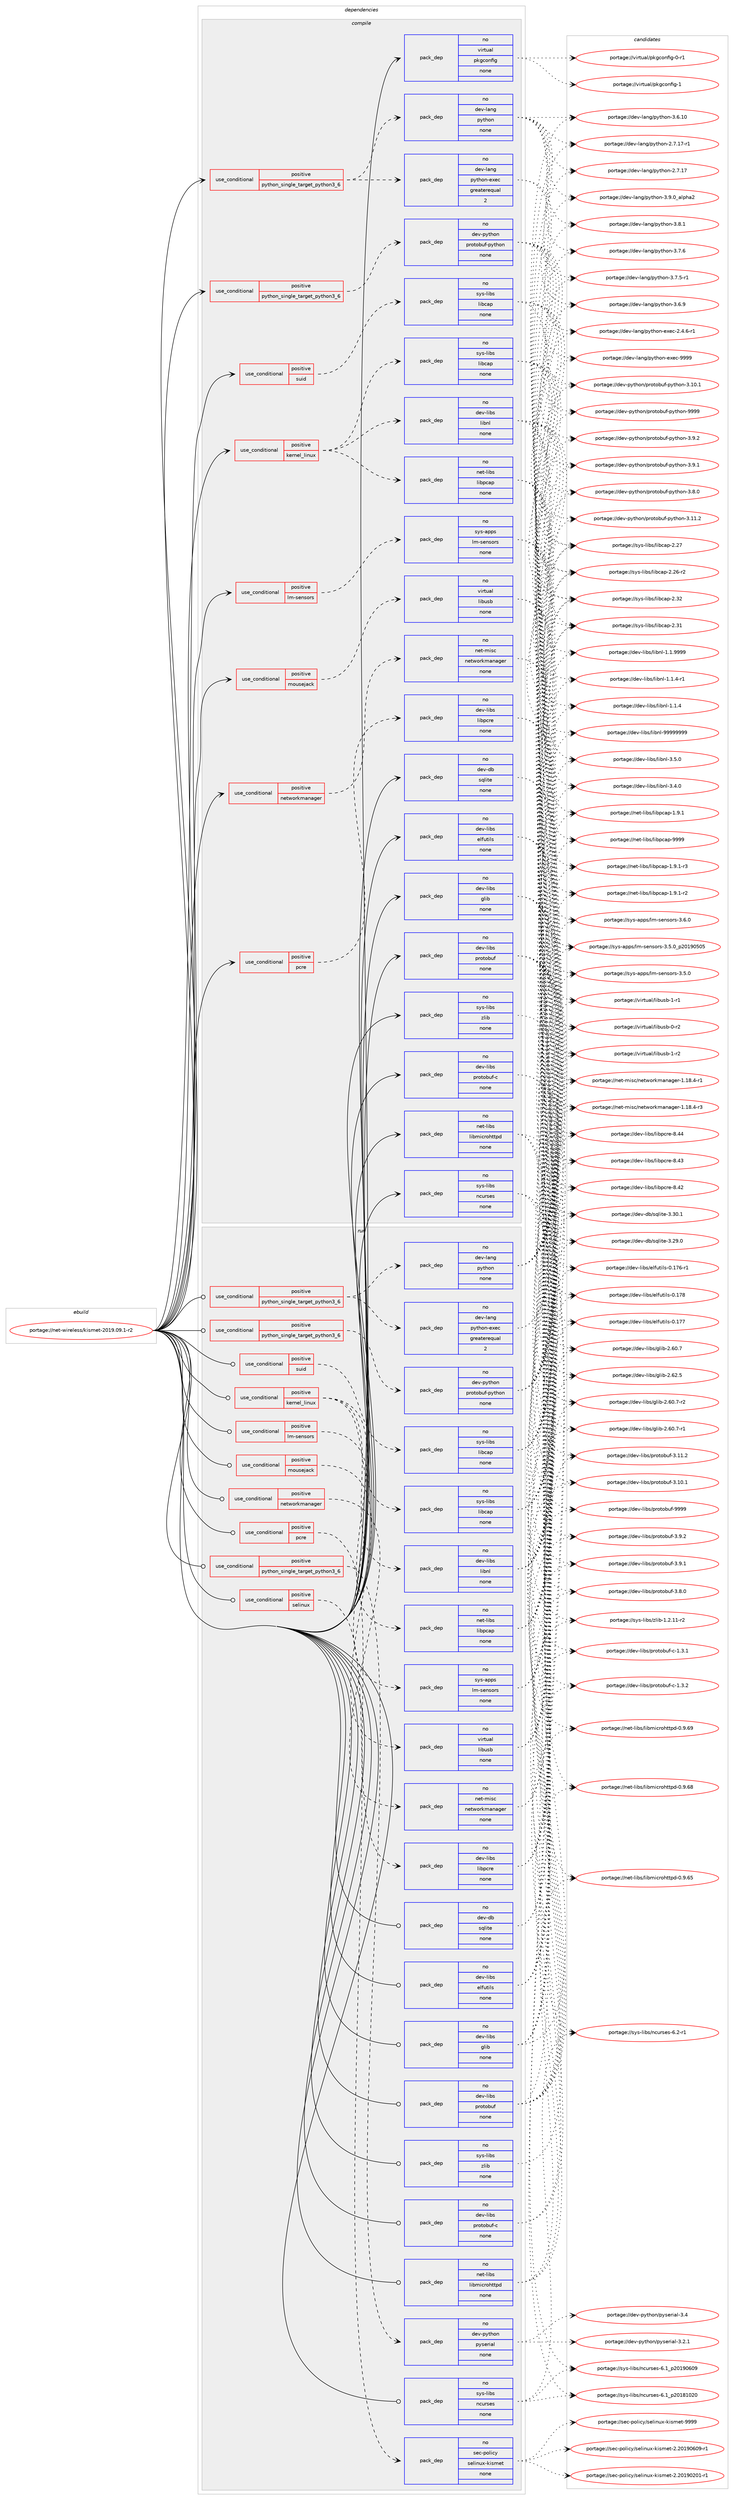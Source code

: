 digraph prolog {

# *************
# Graph options
# *************

newrank=true;
concentrate=true;
compound=true;
graph [rankdir=LR,fontname=Helvetica,fontsize=10,ranksep=1.5];#, ranksep=2.5, nodesep=0.2];
edge  [arrowhead=vee];
node  [fontname=Helvetica,fontsize=10];

# **********
# The ebuild
# **********

subgraph cluster_leftcol {
color=gray;
rank=same;
label=<<i>ebuild</i>>;
id [label="portage://net-wireless/kismet-2019.09.1-r2", color=red, width=4, href="../net-wireless/kismet-2019.09.1-r2.svg"];
}

# ****************
# The dependencies
# ****************

subgraph cluster_midcol {
color=gray;
label=<<i>dependencies</i>>;
subgraph cluster_compile {
fillcolor="#eeeeee";
style=filled;
label=<<i>compile</i>>;
subgraph cond13472 {
dependency68836 [label=<<TABLE BORDER="0" CELLBORDER="1" CELLSPACING="0" CELLPADDING="4"><TR><TD ROWSPAN="3" CELLPADDING="10">use_conditional</TD></TR><TR><TD>positive</TD></TR><TR><TD>kernel_linux</TD></TR></TABLE>>, shape=none, color=red];
subgraph pack54009 {
dependency68837 [label=<<TABLE BORDER="0" CELLBORDER="1" CELLSPACING="0" CELLPADDING="4" WIDTH="220"><TR><TD ROWSPAN="6" CELLPADDING="30">pack_dep</TD></TR><TR><TD WIDTH="110">no</TD></TR><TR><TD>sys-libs</TD></TR><TR><TD>libcap</TD></TR><TR><TD>none</TD></TR><TR><TD></TD></TR></TABLE>>, shape=none, color=blue];
}
dependency68836:e -> dependency68837:w [weight=20,style="dashed",arrowhead="vee"];
subgraph pack54010 {
dependency68838 [label=<<TABLE BORDER="0" CELLBORDER="1" CELLSPACING="0" CELLPADDING="4" WIDTH="220"><TR><TD ROWSPAN="6" CELLPADDING="30">pack_dep</TD></TR><TR><TD WIDTH="110">no</TD></TR><TR><TD>dev-libs</TD></TR><TR><TD>libnl</TD></TR><TR><TD>none</TD></TR><TR><TD></TD></TR></TABLE>>, shape=none, color=blue];
}
dependency68836:e -> dependency68838:w [weight=20,style="dashed",arrowhead="vee"];
subgraph pack54011 {
dependency68839 [label=<<TABLE BORDER="0" CELLBORDER="1" CELLSPACING="0" CELLPADDING="4" WIDTH="220"><TR><TD ROWSPAN="6" CELLPADDING="30">pack_dep</TD></TR><TR><TD WIDTH="110">no</TD></TR><TR><TD>net-libs</TD></TR><TR><TD>libpcap</TD></TR><TR><TD>none</TD></TR><TR><TD></TD></TR></TABLE>>, shape=none, color=blue];
}
dependency68836:e -> dependency68839:w [weight=20,style="dashed",arrowhead="vee"];
}
id:e -> dependency68836:w [weight=20,style="solid",arrowhead="vee"];
subgraph cond13473 {
dependency68840 [label=<<TABLE BORDER="0" CELLBORDER="1" CELLSPACING="0" CELLPADDING="4"><TR><TD ROWSPAN="3" CELLPADDING="10">use_conditional</TD></TR><TR><TD>positive</TD></TR><TR><TD>lm-sensors</TD></TR></TABLE>>, shape=none, color=red];
subgraph pack54012 {
dependency68841 [label=<<TABLE BORDER="0" CELLBORDER="1" CELLSPACING="0" CELLPADDING="4" WIDTH="220"><TR><TD ROWSPAN="6" CELLPADDING="30">pack_dep</TD></TR><TR><TD WIDTH="110">no</TD></TR><TR><TD>sys-apps</TD></TR><TR><TD>lm-sensors</TD></TR><TR><TD>none</TD></TR><TR><TD></TD></TR></TABLE>>, shape=none, color=blue];
}
dependency68840:e -> dependency68841:w [weight=20,style="dashed",arrowhead="vee"];
}
id:e -> dependency68840:w [weight=20,style="solid",arrowhead="vee"];
subgraph cond13474 {
dependency68842 [label=<<TABLE BORDER="0" CELLBORDER="1" CELLSPACING="0" CELLPADDING="4"><TR><TD ROWSPAN="3" CELLPADDING="10">use_conditional</TD></TR><TR><TD>positive</TD></TR><TR><TD>mousejack</TD></TR></TABLE>>, shape=none, color=red];
subgraph pack54013 {
dependency68843 [label=<<TABLE BORDER="0" CELLBORDER="1" CELLSPACING="0" CELLPADDING="4" WIDTH="220"><TR><TD ROWSPAN="6" CELLPADDING="30">pack_dep</TD></TR><TR><TD WIDTH="110">no</TD></TR><TR><TD>virtual</TD></TR><TR><TD>libusb</TD></TR><TR><TD>none</TD></TR><TR><TD></TD></TR></TABLE>>, shape=none, color=blue];
}
dependency68842:e -> dependency68843:w [weight=20,style="dashed",arrowhead="vee"];
}
id:e -> dependency68842:w [weight=20,style="solid",arrowhead="vee"];
subgraph cond13475 {
dependency68844 [label=<<TABLE BORDER="0" CELLBORDER="1" CELLSPACING="0" CELLPADDING="4"><TR><TD ROWSPAN="3" CELLPADDING="10">use_conditional</TD></TR><TR><TD>positive</TD></TR><TR><TD>networkmanager</TD></TR></TABLE>>, shape=none, color=red];
subgraph pack54014 {
dependency68845 [label=<<TABLE BORDER="0" CELLBORDER="1" CELLSPACING="0" CELLPADDING="4" WIDTH="220"><TR><TD ROWSPAN="6" CELLPADDING="30">pack_dep</TD></TR><TR><TD WIDTH="110">no</TD></TR><TR><TD>net-misc</TD></TR><TR><TD>networkmanager</TD></TR><TR><TD>none</TD></TR><TR><TD></TD></TR></TABLE>>, shape=none, color=blue];
}
dependency68844:e -> dependency68845:w [weight=20,style="dashed",arrowhead="vee"];
}
id:e -> dependency68844:w [weight=20,style="solid",arrowhead="vee"];
subgraph cond13476 {
dependency68846 [label=<<TABLE BORDER="0" CELLBORDER="1" CELLSPACING="0" CELLPADDING="4"><TR><TD ROWSPAN="3" CELLPADDING="10">use_conditional</TD></TR><TR><TD>positive</TD></TR><TR><TD>pcre</TD></TR></TABLE>>, shape=none, color=red];
subgraph pack54015 {
dependency68847 [label=<<TABLE BORDER="0" CELLBORDER="1" CELLSPACING="0" CELLPADDING="4" WIDTH="220"><TR><TD ROWSPAN="6" CELLPADDING="30">pack_dep</TD></TR><TR><TD WIDTH="110">no</TD></TR><TR><TD>dev-libs</TD></TR><TR><TD>libpcre</TD></TR><TR><TD>none</TD></TR><TR><TD></TD></TR></TABLE>>, shape=none, color=blue];
}
dependency68846:e -> dependency68847:w [weight=20,style="dashed",arrowhead="vee"];
}
id:e -> dependency68846:w [weight=20,style="solid",arrowhead="vee"];
subgraph cond13477 {
dependency68848 [label=<<TABLE BORDER="0" CELLBORDER="1" CELLSPACING="0" CELLPADDING="4"><TR><TD ROWSPAN="3" CELLPADDING="10">use_conditional</TD></TR><TR><TD>positive</TD></TR><TR><TD>python_single_target_python3_6</TD></TR></TABLE>>, shape=none, color=red];
subgraph pack54016 {
dependency68849 [label=<<TABLE BORDER="0" CELLBORDER="1" CELLSPACING="0" CELLPADDING="4" WIDTH="220"><TR><TD ROWSPAN="6" CELLPADDING="30">pack_dep</TD></TR><TR><TD WIDTH="110">no</TD></TR><TR><TD>dev-lang</TD></TR><TR><TD>python</TD></TR><TR><TD>none</TD></TR><TR><TD></TD></TR></TABLE>>, shape=none, color=blue];
}
dependency68848:e -> dependency68849:w [weight=20,style="dashed",arrowhead="vee"];
subgraph pack54017 {
dependency68850 [label=<<TABLE BORDER="0" CELLBORDER="1" CELLSPACING="0" CELLPADDING="4" WIDTH="220"><TR><TD ROWSPAN="6" CELLPADDING="30">pack_dep</TD></TR><TR><TD WIDTH="110">no</TD></TR><TR><TD>dev-lang</TD></TR><TR><TD>python-exec</TD></TR><TR><TD>greaterequal</TD></TR><TR><TD>2</TD></TR></TABLE>>, shape=none, color=blue];
}
dependency68848:e -> dependency68850:w [weight=20,style="dashed",arrowhead="vee"];
}
id:e -> dependency68848:w [weight=20,style="solid",arrowhead="vee"];
subgraph cond13478 {
dependency68851 [label=<<TABLE BORDER="0" CELLBORDER="1" CELLSPACING="0" CELLPADDING="4"><TR><TD ROWSPAN="3" CELLPADDING="10">use_conditional</TD></TR><TR><TD>positive</TD></TR><TR><TD>python_single_target_python3_6</TD></TR></TABLE>>, shape=none, color=red];
subgraph pack54018 {
dependency68852 [label=<<TABLE BORDER="0" CELLBORDER="1" CELLSPACING="0" CELLPADDING="4" WIDTH="220"><TR><TD ROWSPAN="6" CELLPADDING="30">pack_dep</TD></TR><TR><TD WIDTH="110">no</TD></TR><TR><TD>dev-python</TD></TR><TR><TD>protobuf-python</TD></TR><TR><TD>none</TD></TR><TR><TD></TD></TR></TABLE>>, shape=none, color=blue];
}
dependency68851:e -> dependency68852:w [weight=20,style="dashed",arrowhead="vee"];
}
id:e -> dependency68851:w [weight=20,style="solid",arrowhead="vee"];
subgraph cond13479 {
dependency68853 [label=<<TABLE BORDER="0" CELLBORDER="1" CELLSPACING="0" CELLPADDING="4"><TR><TD ROWSPAN="3" CELLPADDING="10">use_conditional</TD></TR><TR><TD>positive</TD></TR><TR><TD>suid</TD></TR></TABLE>>, shape=none, color=red];
subgraph pack54019 {
dependency68854 [label=<<TABLE BORDER="0" CELLBORDER="1" CELLSPACING="0" CELLPADDING="4" WIDTH="220"><TR><TD ROWSPAN="6" CELLPADDING="30">pack_dep</TD></TR><TR><TD WIDTH="110">no</TD></TR><TR><TD>sys-libs</TD></TR><TR><TD>libcap</TD></TR><TR><TD>none</TD></TR><TR><TD></TD></TR></TABLE>>, shape=none, color=blue];
}
dependency68853:e -> dependency68854:w [weight=20,style="dashed",arrowhead="vee"];
}
id:e -> dependency68853:w [weight=20,style="solid",arrowhead="vee"];
subgraph pack54020 {
dependency68855 [label=<<TABLE BORDER="0" CELLBORDER="1" CELLSPACING="0" CELLPADDING="4" WIDTH="220"><TR><TD ROWSPAN="6" CELLPADDING="30">pack_dep</TD></TR><TR><TD WIDTH="110">no</TD></TR><TR><TD>dev-db</TD></TR><TR><TD>sqlite</TD></TR><TR><TD>none</TD></TR><TR><TD></TD></TR></TABLE>>, shape=none, color=blue];
}
id:e -> dependency68855:w [weight=20,style="solid",arrowhead="vee"];
subgraph pack54021 {
dependency68856 [label=<<TABLE BORDER="0" CELLBORDER="1" CELLSPACING="0" CELLPADDING="4" WIDTH="220"><TR><TD ROWSPAN="6" CELLPADDING="30">pack_dep</TD></TR><TR><TD WIDTH="110">no</TD></TR><TR><TD>dev-libs</TD></TR><TR><TD>elfutils</TD></TR><TR><TD>none</TD></TR><TR><TD></TD></TR></TABLE>>, shape=none, color=blue];
}
id:e -> dependency68856:w [weight=20,style="solid",arrowhead="vee"];
subgraph pack54022 {
dependency68857 [label=<<TABLE BORDER="0" CELLBORDER="1" CELLSPACING="0" CELLPADDING="4" WIDTH="220"><TR><TD ROWSPAN="6" CELLPADDING="30">pack_dep</TD></TR><TR><TD WIDTH="110">no</TD></TR><TR><TD>dev-libs</TD></TR><TR><TD>glib</TD></TR><TR><TD>none</TD></TR><TR><TD></TD></TR></TABLE>>, shape=none, color=blue];
}
id:e -> dependency68857:w [weight=20,style="solid",arrowhead="vee"];
subgraph pack54023 {
dependency68858 [label=<<TABLE BORDER="0" CELLBORDER="1" CELLSPACING="0" CELLPADDING="4" WIDTH="220"><TR><TD ROWSPAN="6" CELLPADDING="30">pack_dep</TD></TR><TR><TD WIDTH="110">no</TD></TR><TR><TD>dev-libs</TD></TR><TR><TD>protobuf</TD></TR><TR><TD>none</TD></TR><TR><TD></TD></TR></TABLE>>, shape=none, color=blue];
}
id:e -> dependency68858:w [weight=20,style="solid",arrowhead="vee"];
subgraph pack54024 {
dependency68859 [label=<<TABLE BORDER="0" CELLBORDER="1" CELLSPACING="0" CELLPADDING="4" WIDTH="220"><TR><TD ROWSPAN="6" CELLPADDING="30">pack_dep</TD></TR><TR><TD WIDTH="110">no</TD></TR><TR><TD>dev-libs</TD></TR><TR><TD>protobuf-c</TD></TR><TR><TD>none</TD></TR><TR><TD></TD></TR></TABLE>>, shape=none, color=blue];
}
id:e -> dependency68859:w [weight=20,style="solid",arrowhead="vee"];
subgraph pack54025 {
dependency68860 [label=<<TABLE BORDER="0" CELLBORDER="1" CELLSPACING="0" CELLPADDING="4" WIDTH="220"><TR><TD ROWSPAN="6" CELLPADDING="30">pack_dep</TD></TR><TR><TD WIDTH="110">no</TD></TR><TR><TD>net-libs</TD></TR><TR><TD>libmicrohttpd</TD></TR><TR><TD>none</TD></TR><TR><TD></TD></TR></TABLE>>, shape=none, color=blue];
}
id:e -> dependency68860:w [weight=20,style="solid",arrowhead="vee"];
subgraph pack54026 {
dependency68861 [label=<<TABLE BORDER="0" CELLBORDER="1" CELLSPACING="0" CELLPADDING="4" WIDTH="220"><TR><TD ROWSPAN="6" CELLPADDING="30">pack_dep</TD></TR><TR><TD WIDTH="110">no</TD></TR><TR><TD>sys-libs</TD></TR><TR><TD>ncurses</TD></TR><TR><TD>none</TD></TR><TR><TD></TD></TR></TABLE>>, shape=none, color=blue];
}
id:e -> dependency68861:w [weight=20,style="solid",arrowhead="vee"];
subgraph pack54027 {
dependency68862 [label=<<TABLE BORDER="0" CELLBORDER="1" CELLSPACING="0" CELLPADDING="4" WIDTH="220"><TR><TD ROWSPAN="6" CELLPADDING="30">pack_dep</TD></TR><TR><TD WIDTH="110">no</TD></TR><TR><TD>sys-libs</TD></TR><TR><TD>zlib</TD></TR><TR><TD>none</TD></TR><TR><TD></TD></TR></TABLE>>, shape=none, color=blue];
}
id:e -> dependency68862:w [weight=20,style="solid",arrowhead="vee"];
subgraph pack54028 {
dependency68863 [label=<<TABLE BORDER="0" CELLBORDER="1" CELLSPACING="0" CELLPADDING="4" WIDTH="220"><TR><TD ROWSPAN="6" CELLPADDING="30">pack_dep</TD></TR><TR><TD WIDTH="110">no</TD></TR><TR><TD>virtual</TD></TR><TR><TD>pkgconfig</TD></TR><TR><TD>none</TD></TR><TR><TD></TD></TR></TABLE>>, shape=none, color=blue];
}
id:e -> dependency68863:w [weight=20,style="solid",arrowhead="vee"];
}
subgraph cluster_compileandrun {
fillcolor="#eeeeee";
style=filled;
label=<<i>compile and run</i>>;
}
subgraph cluster_run {
fillcolor="#eeeeee";
style=filled;
label=<<i>run</i>>;
subgraph cond13480 {
dependency68864 [label=<<TABLE BORDER="0" CELLBORDER="1" CELLSPACING="0" CELLPADDING="4"><TR><TD ROWSPAN="3" CELLPADDING="10">use_conditional</TD></TR><TR><TD>positive</TD></TR><TR><TD>kernel_linux</TD></TR></TABLE>>, shape=none, color=red];
subgraph pack54029 {
dependency68865 [label=<<TABLE BORDER="0" CELLBORDER="1" CELLSPACING="0" CELLPADDING="4" WIDTH="220"><TR><TD ROWSPAN="6" CELLPADDING="30">pack_dep</TD></TR><TR><TD WIDTH="110">no</TD></TR><TR><TD>sys-libs</TD></TR><TR><TD>libcap</TD></TR><TR><TD>none</TD></TR><TR><TD></TD></TR></TABLE>>, shape=none, color=blue];
}
dependency68864:e -> dependency68865:w [weight=20,style="dashed",arrowhead="vee"];
subgraph pack54030 {
dependency68866 [label=<<TABLE BORDER="0" CELLBORDER="1" CELLSPACING="0" CELLPADDING="4" WIDTH="220"><TR><TD ROWSPAN="6" CELLPADDING="30">pack_dep</TD></TR><TR><TD WIDTH="110">no</TD></TR><TR><TD>dev-libs</TD></TR><TR><TD>libnl</TD></TR><TR><TD>none</TD></TR><TR><TD></TD></TR></TABLE>>, shape=none, color=blue];
}
dependency68864:e -> dependency68866:w [weight=20,style="dashed",arrowhead="vee"];
subgraph pack54031 {
dependency68867 [label=<<TABLE BORDER="0" CELLBORDER="1" CELLSPACING="0" CELLPADDING="4" WIDTH="220"><TR><TD ROWSPAN="6" CELLPADDING="30">pack_dep</TD></TR><TR><TD WIDTH="110">no</TD></TR><TR><TD>net-libs</TD></TR><TR><TD>libpcap</TD></TR><TR><TD>none</TD></TR><TR><TD></TD></TR></TABLE>>, shape=none, color=blue];
}
dependency68864:e -> dependency68867:w [weight=20,style="dashed",arrowhead="vee"];
}
id:e -> dependency68864:w [weight=20,style="solid",arrowhead="odot"];
subgraph cond13481 {
dependency68868 [label=<<TABLE BORDER="0" CELLBORDER="1" CELLSPACING="0" CELLPADDING="4"><TR><TD ROWSPAN="3" CELLPADDING="10">use_conditional</TD></TR><TR><TD>positive</TD></TR><TR><TD>lm-sensors</TD></TR></TABLE>>, shape=none, color=red];
subgraph pack54032 {
dependency68869 [label=<<TABLE BORDER="0" CELLBORDER="1" CELLSPACING="0" CELLPADDING="4" WIDTH="220"><TR><TD ROWSPAN="6" CELLPADDING="30">pack_dep</TD></TR><TR><TD WIDTH="110">no</TD></TR><TR><TD>sys-apps</TD></TR><TR><TD>lm-sensors</TD></TR><TR><TD>none</TD></TR><TR><TD></TD></TR></TABLE>>, shape=none, color=blue];
}
dependency68868:e -> dependency68869:w [weight=20,style="dashed",arrowhead="vee"];
}
id:e -> dependency68868:w [weight=20,style="solid",arrowhead="odot"];
subgraph cond13482 {
dependency68870 [label=<<TABLE BORDER="0" CELLBORDER="1" CELLSPACING="0" CELLPADDING="4"><TR><TD ROWSPAN="3" CELLPADDING="10">use_conditional</TD></TR><TR><TD>positive</TD></TR><TR><TD>mousejack</TD></TR></TABLE>>, shape=none, color=red];
subgraph pack54033 {
dependency68871 [label=<<TABLE BORDER="0" CELLBORDER="1" CELLSPACING="0" CELLPADDING="4" WIDTH="220"><TR><TD ROWSPAN="6" CELLPADDING="30">pack_dep</TD></TR><TR><TD WIDTH="110">no</TD></TR><TR><TD>virtual</TD></TR><TR><TD>libusb</TD></TR><TR><TD>none</TD></TR><TR><TD></TD></TR></TABLE>>, shape=none, color=blue];
}
dependency68870:e -> dependency68871:w [weight=20,style="dashed",arrowhead="vee"];
}
id:e -> dependency68870:w [weight=20,style="solid",arrowhead="odot"];
subgraph cond13483 {
dependency68872 [label=<<TABLE BORDER="0" CELLBORDER="1" CELLSPACING="0" CELLPADDING="4"><TR><TD ROWSPAN="3" CELLPADDING="10">use_conditional</TD></TR><TR><TD>positive</TD></TR><TR><TD>networkmanager</TD></TR></TABLE>>, shape=none, color=red];
subgraph pack54034 {
dependency68873 [label=<<TABLE BORDER="0" CELLBORDER="1" CELLSPACING="0" CELLPADDING="4" WIDTH="220"><TR><TD ROWSPAN="6" CELLPADDING="30">pack_dep</TD></TR><TR><TD WIDTH="110">no</TD></TR><TR><TD>net-misc</TD></TR><TR><TD>networkmanager</TD></TR><TR><TD>none</TD></TR><TR><TD></TD></TR></TABLE>>, shape=none, color=blue];
}
dependency68872:e -> dependency68873:w [weight=20,style="dashed",arrowhead="vee"];
}
id:e -> dependency68872:w [weight=20,style="solid",arrowhead="odot"];
subgraph cond13484 {
dependency68874 [label=<<TABLE BORDER="0" CELLBORDER="1" CELLSPACING="0" CELLPADDING="4"><TR><TD ROWSPAN="3" CELLPADDING="10">use_conditional</TD></TR><TR><TD>positive</TD></TR><TR><TD>pcre</TD></TR></TABLE>>, shape=none, color=red];
subgraph pack54035 {
dependency68875 [label=<<TABLE BORDER="0" CELLBORDER="1" CELLSPACING="0" CELLPADDING="4" WIDTH="220"><TR><TD ROWSPAN="6" CELLPADDING="30">pack_dep</TD></TR><TR><TD WIDTH="110">no</TD></TR><TR><TD>dev-libs</TD></TR><TR><TD>libpcre</TD></TR><TR><TD>none</TD></TR><TR><TD></TD></TR></TABLE>>, shape=none, color=blue];
}
dependency68874:e -> dependency68875:w [weight=20,style="dashed",arrowhead="vee"];
}
id:e -> dependency68874:w [weight=20,style="solid",arrowhead="odot"];
subgraph cond13485 {
dependency68876 [label=<<TABLE BORDER="0" CELLBORDER="1" CELLSPACING="0" CELLPADDING="4"><TR><TD ROWSPAN="3" CELLPADDING="10">use_conditional</TD></TR><TR><TD>positive</TD></TR><TR><TD>python_single_target_python3_6</TD></TR></TABLE>>, shape=none, color=red];
subgraph pack54036 {
dependency68877 [label=<<TABLE BORDER="0" CELLBORDER="1" CELLSPACING="0" CELLPADDING="4" WIDTH="220"><TR><TD ROWSPAN="6" CELLPADDING="30">pack_dep</TD></TR><TR><TD WIDTH="110">no</TD></TR><TR><TD>dev-lang</TD></TR><TR><TD>python</TD></TR><TR><TD>none</TD></TR><TR><TD></TD></TR></TABLE>>, shape=none, color=blue];
}
dependency68876:e -> dependency68877:w [weight=20,style="dashed",arrowhead="vee"];
subgraph pack54037 {
dependency68878 [label=<<TABLE BORDER="0" CELLBORDER="1" CELLSPACING="0" CELLPADDING="4" WIDTH="220"><TR><TD ROWSPAN="6" CELLPADDING="30">pack_dep</TD></TR><TR><TD WIDTH="110">no</TD></TR><TR><TD>dev-lang</TD></TR><TR><TD>python-exec</TD></TR><TR><TD>greaterequal</TD></TR><TR><TD>2</TD></TR></TABLE>>, shape=none, color=blue];
}
dependency68876:e -> dependency68878:w [weight=20,style="dashed",arrowhead="vee"];
}
id:e -> dependency68876:w [weight=20,style="solid",arrowhead="odot"];
subgraph cond13486 {
dependency68879 [label=<<TABLE BORDER="0" CELLBORDER="1" CELLSPACING="0" CELLPADDING="4"><TR><TD ROWSPAN="3" CELLPADDING="10">use_conditional</TD></TR><TR><TD>positive</TD></TR><TR><TD>python_single_target_python3_6</TD></TR></TABLE>>, shape=none, color=red];
subgraph pack54038 {
dependency68880 [label=<<TABLE BORDER="0" CELLBORDER="1" CELLSPACING="0" CELLPADDING="4" WIDTH="220"><TR><TD ROWSPAN="6" CELLPADDING="30">pack_dep</TD></TR><TR><TD WIDTH="110">no</TD></TR><TR><TD>dev-python</TD></TR><TR><TD>protobuf-python</TD></TR><TR><TD>none</TD></TR><TR><TD></TD></TR></TABLE>>, shape=none, color=blue];
}
dependency68879:e -> dependency68880:w [weight=20,style="dashed",arrowhead="vee"];
}
id:e -> dependency68879:w [weight=20,style="solid",arrowhead="odot"];
subgraph cond13487 {
dependency68881 [label=<<TABLE BORDER="0" CELLBORDER="1" CELLSPACING="0" CELLPADDING="4"><TR><TD ROWSPAN="3" CELLPADDING="10">use_conditional</TD></TR><TR><TD>positive</TD></TR><TR><TD>python_single_target_python3_6</TD></TR></TABLE>>, shape=none, color=red];
subgraph pack54039 {
dependency68882 [label=<<TABLE BORDER="0" CELLBORDER="1" CELLSPACING="0" CELLPADDING="4" WIDTH="220"><TR><TD ROWSPAN="6" CELLPADDING="30">pack_dep</TD></TR><TR><TD WIDTH="110">no</TD></TR><TR><TD>dev-python</TD></TR><TR><TD>pyserial</TD></TR><TR><TD>none</TD></TR><TR><TD></TD></TR></TABLE>>, shape=none, color=blue];
}
dependency68881:e -> dependency68882:w [weight=20,style="dashed",arrowhead="vee"];
}
id:e -> dependency68881:w [weight=20,style="solid",arrowhead="odot"];
subgraph cond13488 {
dependency68883 [label=<<TABLE BORDER="0" CELLBORDER="1" CELLSPACING="0" CELLPADDING="4"><TR><TD ROWSPAN="3" CELLPADDING="10">use_conditional</TD></TR><TR><TD>positive</TD></TR><TR><TD>selinux</TD></TR></TABLE>>, shape=none, color=red];
subgraph pack54040 {
dependency68884 [label=<<TABLE BORDER="0" CELLBORDER="1" CELLSPACING="0" CELLPADDING="4" WIDTH="220"><TR><TD ROWSPAN="6" CELLPADDING="30">pack_dep</TD></TR><TR><TD WIDTH="110">no</TD></TR><TR><TD>sec-policy</TD></TR><TR><TD>selinux-kismet</TD></TR><TR><TD>none</TD></TR><TR><TD></TD></TR></TABLE>>, shape=none, color=blue];
}
dependency68883:e -> dependency68884:w [weight=20,style="dashed",arrowhead="vee"];
}
id:e -> dependency68883:w [weight=20,style="solid",arrowhead="odot"];
subgraph cond13489 {
dependency68885 [label=<<TABLE BORDER="0" CELLBORDER="1" CELLSPACING="0" CELLPADDING="4"><TR><TD ROWSPAN="3" CELLPADDING="10">use_conditional</TD></TR><TR><TD>positive</TD></TR><TR><TD>suid</TD></TR></TABLE>>, shape=none, color=red];
subgraph pack54041 {
dependency68886 [label=<<TABLE BORDER="0" CELLBORDER="1" CELLSPACING="0" CELLPADDING="4" WIDTH="220"><TR><TD ROWSPAN="6" CELLPADDING="30">pack_dep</TD></TR><TR><TD WIDTH="110">no</TD></TR><TR><TD>sys-libs</TD></TR><TR><TD>libcap</TD></TR><TR><TD>none</TD></TR><TR><TD></TD></TR></TABLE>>, shape=none, color=blue];
}
dependency68885:e -> dependency68886:w [weight=20,style="dashed",arrowhead="vee"];
}
id:e -> dependency68885:w [weight=20,style="solid",arrowhead="odot"];
subgraph pack54042 {
dependency68887 [label=<<TABLE BORDER="0" CELLBORDER="1" CELLSPACING="0" CELLPADDING="4" WIDTH="220"><TR><TD ROWSPAN="6" CELLPADDING="30">pack_dep</TD></TR><TR><TD WIDTH="110">no</TD></TR><TR><TD>dev-db</TD></TR><TR><TD>sqlite</TD></TR><TR><TD>none</TD></TR><TR><TD></TD></TR></TABLE>>, shape=none, color=blue];
}
id:e -> dependency68887:w [weight=20,style="solid",arrowhead="odot"];
subgraph pack54043 {
dependency68888 [label=<<TABLE BORDER="0" CELLBORDER="1" CELLSPACING="0" CELLPADDING="4" WIDTH="220"><TR><TD ROWSPAN="6" CELLPADDING="30">pack_dep</TD></TR><TR><TD WIDTH="110">no</TD></TR><TR><TD>dev-libs</TD></TR><TR><TD>elfutils</TD></TR><TR><TD>none</TD></TR><TR><TD></TD></TR></TABLE>>, shape=none, color=blue];
}
id:e -> dependency68888:w [weight=20,style="solid",arrowhead="odot"];
subgraph pack54044 {
dependency68889 [label=<<TABLE BORDER="0" CELLBORDER="1" CELLSPACING="0" CELLPADDING="4" WIDTH="220"><TR><TD ROWSPAN="6" CELLPADDING="30">pack_dep</TD></TR><TR><TD WIDTH="110">no</TD></TR><TR><TD>dev-libs</TD></TR><TR><TD>glib</TD></TR><TR><TD>none</TD></TR><TR><TD></TD></TR></TABLE>>, shape=none, color=blue];
}
id:e -> dependency68889:w [weight=20,style="solid",arrowhead="odot"];
subgraph pack54045 {
dependency68890 [label=<<TABLE BORDER="0" CELLBORDER="1" CELLSPACING="0" CELLPADDING="4" WIDTH="220"><TR><TD ROWSPAN="6" CELLPADDING="30">pack_dep</TD></TR><TR><TD WIDTH="110">no</TD></TR><TR><TD>dev-libs</TD></TR><TR><TD>protobuf</TD></TR><TR><TD>none</TD></TR><TR><TD></TD></TR></TABLE>>, shape=none, color=blue];
}
id:e -> dependency68890:w [weight=20,style="solid",arrowhead="odot"];
subgraph pack54046 {
dependency68891 [label=<<TABLE BORDER="0" CELLBORDER="1" CELLSPACING="0" CELLPADDING="4" WIDTH="220"><TR><TD ROWSPAN="6" CELLPADDING="30">pack_dep</TD></TR><TR><TD WIDTH="110">no</TD></TR><TR><TD>dev-libs</TD></TR><TR><TD>protobuf-c</TD></TR><TR><TD>none</TD></TR><TR><TD></TD></TR></TABLE>>, shape=none, color=blue];
}
id:e -> dependency68891:w [weight=20,style="solid",arrowhead="odot"];
subgraph pack54047 {
dependency68892 [label=<<TABLE BORDER="0" CELLBORDER="1" CELLSPACING="0" CELLPADDING="4" WIDTH="220"><TR><TD ROWSPAN="6" CELLPADDING="30">pack_dep</TD></TR><TR><TD WIDTH="110">no</TD></TR><TR><TD>net-libs</TD></TR><TR><TD>libmicrohttpd</TD></TR><TR><TD>none</TD></TR><TR><TD></TD></TR></TABLE>>, shape=none, color=blue];
}
id:e -> dependency68892:w [weight=20,style="solid",arrowhead="odot"];
subgraph pack54048 {
dependency68893 [label=<<TABLE BORDER="0" CELLBORDER="1" CELLSPACING="0" CELLPADDING="4" WIDTH="220"><TR><TD ROWSPAN="6" CELLPADDING="30">pack_dep</TD></TR><TR><TD WIDTH="110">no</TD></TR><TR><TD>sys-libs</TD></TR><TR><TD>ncurses</TD></TR><TR><TD>none</TD></TR><TR><TD></TD></TR></TABLE>>, shape=none, color=blue];
}
id:e -> dependency68893:w [weight=20,style="solid",arrowhead="odot"];
subgraph pack54049 {
dependency68894 [label=<<TABLE BORDER="0" CELLBORDER="1" CELLSPACING="0" CELLPADDING="4" WIDTH="220"><TR><TD ROWSPAN="6" CELLPADDING="30">pack_dep</TD></TR><TR><TD WIDTH="110">no</TD></TR><TR><TD>sys-libs</TD></TR><TR><TD>zlib</TD></TR><TR><TD>none</TD></TR><TR><TD></TD></TR></TABLE>>, shape=none, color=blue];
}
id:e -> dependency68894:w [weight=20,style="solid",arrowhead="odot"];
}
}

# **************
# The candidates
# **************

subgraph cluster_choices {
rank=same;
color=gray;
label=<<i>candidates</i>>;

subgraph choice54009 {
color=black;
nodesep=1;
choice1151211154510810598115471081059899971124550465150 [label="portage://sys-libs/libcap-2.32", color=red, width=4,href="../sys-libs/libcap-2.32.svg"];
choice1151211154510810598115471081059899971124550465149 [label="portage://sys-libs/libcap-2.31", color=red, width=4,href="../sys-libs/libcap-2.31.svg"];
choice1151211154510810598115471081059899971124550465055 [label="portage://sys-libs/libcap-2.27", color=red, width=4,href="../sys-libs/libcap-2.27.svg"];
choice11512111545108105981154710810598999711245504650544511450 [label="portage://sys-libs/libcap-2.26-r2", color=red, width=4,href="../sys-libs/libcap-2.26-r2.svg"];
dependency68837:e -> choice1151211154510810598115471081059899971124550465150:w [style=dotted,weight="100"];
dependency68837:e -> choice1151211154510810598115471081059899971124550465149:w [style=dotted,weight="100"];
dependency68837:e -> choice1151211154510810598115471081059899971124550465055:w [style=dotted,weight="100"];
dependency68837:e -> choice11512111545108105981154710810598999711245504650544511450:w [style=dotted,weight="100"];
}
subgraph choice54010 {
color=black;
nodesep=1;
choice10010111845108105981154710810598110108455757575757575757 [label="portage://dev-libs/libnl-99999999", color=red, width=4,href="../dev-libs/libnl-99999999.svg"];
choice10010111845108105981154710810598110108455146534648 [label="portage://dev-libs/libnl-3.5.0", color=red, width=4,href="../dev-libs/libnl-3.5.0.svg"];
choice10010111845108105981154710810598110108455146524648 [label="portage://dev-libs/libnl-3.4.0", color=red, width=4,href="../dev-libs/libnl-3.4.0.svg"];
choice10010111845108105981154710810598110108454946494657575757 [label="portage://dev-libs/libnl-1.1.9999", color=red, width=4,href="../dev-libs/libnl-1.1.9999.svg"];
choice100101118451081059811547108105981101084549464946524511449 [label="portage://dev-libs/libnl-1.1.4-r1", color=red, width=4,href="../dev-libs/libnl-1.1.4-r1.svg"];
choice10010111845108105981154710810598110108454946494652 [label="portage://dev-libs/libnl-1.1.4", color=red, width=4,href="../dev-libs/libnl-1.1.4.svg"];
dependency68838:e -> choice10010111845108105981154710810598110108455757575757575757:w [style=dotted,weight="100"];
dependency68838:e -> choice10010111845108105981154710810598110108455146534648:w [style=dotted,weight="100"];
dependency68838:e -> choice10010111845108105981154710810598110108455146524648:w [style=dotted,weight="100"];
dependency68838:e -> choice10010111845108105981154710810598110108454946494657575757:w [style=dotted,weight="100"];
dependency68838:e -> choice100101118451081059811547108105981101084549464946524511449:w [style=dotted,weight="100"];
dependency68838:e -> choice10010111845108105981154710810598110108454946494652:w [style=dotted,weight="100"];
}
subgraph choice54011 {
color=black;
nodesep=1;
choice1101011164510810598115471081059811299971124557575757 [label="portage://net-libs/libpcap-9999", color=red, width=4,href="../net-libs/libpcap-9999.svg"];
choice1101011164510810598115471081059811299971124549465746494511451 [label="portage://net-libs/libpcap-1.9.1-r3", color=red, width=4,href="../net-libs/libpcap-1.9.1-r3.svg"];
choice1101011164510810598115471081059811299971124549465746494511450 [label="portage://net-libs/libpcap-1.9.1-r2", color=red, width=4,href="../net-libs/libpcap-1.9.1-r2.svg"];
choice110101116451081059811547108105981129997112454946574649 [label="portage://net-libs/libpcap-1.9.1", color=red, width=4,href="../net-libs/libpcap-1.9.1.svg"];
dependency68839:e -> choice1101011164510810598115471081059811299971124557575757:w [style=dotted,weight="100"];
dependency68839:e -> choice1101011164510810598115471081059811299971124549465746494511451:w [style=dotted,weight="100"];
dependency68839:e -> choice1101011164510810598115471081059811299971124549465746494511450:w [style=dotted,weight="100"];
dependency68839:e -> choice110101116451081059811547108105981129997112454946574649:w [style=dotted,weight="100"];
}
subgraph choice54012 {
color=black;
nodesep=1;
choice11512111545971121121154710810945115101110115111114115455146544648 [label="portage://sys-apps/lm-sensors-3.6.0", color=red, width=4,href="../sys-apps/lm-sensors-3.6.0.svg"];
choice11512111545971121121154710810945115101110115111114115455146534648951125048495748534853 [label="portage://sys-apps/lm-sensors-3.5.0_p20190505", color=red, width=4,href="../sys-apps/lm-sensors-3.5.0_p20190505.svg"];
choice11512111545971121121154710810945115101110115111114115455146534648 [label="portage://sys-apps/lm-sensors-3.5.0", color=red, width=4,href="../sys-apps/lm-sensors-3.5.0.svg"];
dependency68841:e -> choice11512111545971121121154710810945115101110115111114115455146544648:w [style=dotted,weight="100"];
dependency68841:e -> choice11512111545971121121154710810945115101110115111114115455146534648951125048495748534853:w [style=dotted,weight="100"];
dependency68841:e -> choice11512111545971121121154710810945115101110115111114115455146534648:w [style=dotted,weight="100"];
}
subgraph choice54013 {
color=black;
nodesep=1;
choice1181051141161179710847108105981171159845494511450 [label="portage://virtual/libusb-1-r2", color=red, width=4,href="../virtual/libusb-1-r2.svg"];
choice1181051141161179710847108105981171159845494511449 [label="portage://virtual/libusb-1-r1", color=red, width=4,href="../virtual/libusb-1-r1.svg"];
choice1181051141161179710847108105981171159845484511450 [label="portage://virtual/libusb-0-r2", color=red, width=4,href="../virtual/libusb-0-r2.svg"];
dependency68843:e -> choice1181051141161179710847108105981171159845494511450:w [style=dotted,weight="100"];
dependency68843:e -> choice1181051141161179710847108105981171159845494511449:w [style=dotted,weight="100"];
dependency68843:e -> choice1181051141161179710847108105981171159845484511450:w [style=dotted,weight="100"];
}
subgraph choice54014 {
color=black;
nodesep=1;
choice1101011164510910511599471101011161191111141071099711097103101114454946495646524511451 [label="portage://net-misc/networkmanager-1.18.4-r3", color=red, width=4,href="../net-misc/networkmanager-1.18.4-r3.svg"];
choice1101011164510910511599471101011161191111141071099711097103101114454946495646524511449 [label="portage://net-misc/networkmanager-1.18.4-r1", color=red, width=4,href="../net-misc/networkmanager-1.18.4-r1.svg"];
dependency68845:e -> choice1101011164510910511599471101011161191111141071099711097103101114454946495646524511451:w [style=dotted,weight="100"];
dependency68845:e -> choice1101011164510910511599471101011161191111141071099711097103101114454946495646524511449:w [style=dotted,weight="100"];
}
subgraph choice54015 {
color=black;
nodesep=1;
choice10010111845108105981154710810598112991141014556465252 [label="portage://dev-libs/libpcre-8.44", color=red, width=4,href="../dev-libs/libpcre-8.44.svg"];
choice10010111845108105981154710810598112991141014556465251 [label="portage://dev-libs/libpcre-8.43", color=red, width=4,href="../dev-libs/libpcre-8.43.svg"];
choice10010111845108105981154710810598112991141014556465250 [label="portage://dev-libs/libpcre-8.42", color=red, width=4,href="../dev-libs/libpcre-8.42.svg"];
dependency68847:e -> choice10010111845108105981154710810598112991141014556465252:w [style=dotted,weight="100"];
dependency68847:e -> choice10010111845108105981154710810598112991141014556465251:w [style=dotted,weight="100"];
dependency68847:e -> choice10010111845108105981154710810598112991141014556465250:w [style=dotted,weight="100"];
}
subgraph choice54016 {
color=black;
nodesep=1;
choice10010111845108971101034711212111610411111045514657464895971081121049750 [label="portage://dev-lang/python-3.9.0_alpha2", color=red, width=4,href="../dev-lang/python-3.9.0_alpha2.svg"];
choice100101118451089711010347112121116104111110455146564649 [label="portage://dev-lang/python-3.8.1", color=red, width=4,href="../dev-lang/python-3.8.1.svg"];
choice100101118451089711010347112121116104111110455146554654 [label="portage://dev-lang/python-3.7.6", color=red, width=4,href="../dev-lang/python-3.7.6.svg"];
choice1001011184510897110103471121211161041111104551465546534511449 [label="portage://dev-lang/python-3.7.5-r1", color=red, width=4,href="../dev-lang/python-3.7.5-r1.svg"];
choice100101118451089711010347112121116104111110455146544657 [label="portage://dev-lang/python-3.6.9", color=red, width=4,href="../dev-lang/python-3.6.9.svg"];
choice10010111845108971101034711212111610411111045514654464948 [label="portage://dev-lang/python-3.6.10", color=red, width=4,href="../dev-lang/python-3.6.10.svg"];
choice100101118451089711010347112121116104111110455046554649554511449 [label="portage://dev-lang/python-2.7.17-r1", color=red, width=4,href="../dev-lang/python-2.7.17-r1.svg"];
choice10010111845108971101034711212111610411111045504655464955 [label="portage://dev-lang/python-2.7.17", color=red, width=4,href="../dev-lang/python-2.7.17.svg"];
dependency68849:e -> choice10010111845108971101034711212111610411111045514657464895971081121049750:w [style=dotted,weight="100"];
dependency68849:e -> choice100101118451089711010347112121116104111110455146564649:w [style=dotted,weight="100"];
dependency68849:e -> choice100101118451089711010347112121116104111110455146554654:w [style=dotted,weight="100"];
dependency68849:e -> choice1001011184510897110103471121211161041111104551465546534511449:w [style=dotted,weight="100"];
dependency68849:e -> choice100101118451089711010347112121116104111110455146544657:w [style=dotted,weight="100"];
dependency68849:e -> choice10010111845108971101034711212111610411111045514654464948:w [style=dotted,weight="100"];
dependency68849:e -> choice100101118451089711010347112121116104111110455046554649554511449:w [style=dotted,weight="100"];
dependency68849:e -> choice10010111845108971101034711212111610411111045504655464955:w [style=dotted,weight="100"];
}
subgraph choice54017 {
color=black;
nodesep=1;
choice10010111845108971101034711212111610411111045101120101994557575757 [label="portage://dev-lang/python-exec-9999", color=red, width=4,href="../dev-lang/python-exec-9999.svg"];
choice10010111845108971101034711212111610411111045101120101994550465246544511449 [label="portage://dev-lang/python-exec-2.4.6-r1", color=red, width=4,href="../dev-lang/python-exec-2.4.6-r1.svg"];
dependency68850:e -> choice10010111845108971101034711212111610411111045101120101994557575757:w [style=dotted,weight="100"];
dependency68850:e -> choice10010111845108971101034711212111610411111045101120101994550465246544511449:w [style=dotted,weight="100"];
}
subgraph choice54018 {
color=black;
nodesep=1;
choice100101118451121211161041111104711211411111611198117102451121211161041111104557575757 [label="portage://dev-python/protobuf-python-9999", color=red, width=4,href="../dev-python/protobuf-python-9999.svg"];
choice10010111845112121116104111110471121141111161119811710245112121116104111110455146574650 [label="portage://dev-python/protobuf-python-3.9.2", color=red, width=4,href="../dev-python/protobuf-python-3.9.2.svg"];
choice10010111845112121116104111110471121141111161119811710245112121116104111110455146574649 [label="portage://dev-python/protobuf-python-3.9.1", color=red, width=4,href="../dev-python/protobuf-python-3.9.1.svg"];
choice10010111845112121116104111110471121141111161119811710245112121116104111110455146564648 [label="portage://dev-python/protobuf-python-3.8.0", color=red, width=4,href="../dev-python/protobuf-python-3.8.0.svg"];
choice1001011184511212111610411111047112114111116111981171024511212111610411111045514649494650 [label="portage://dev-python/protobuf-python-3.11.2", color=red, width=4,href="../dev-python/protobuf-python-3.11.2.svg"];
choice1001011184511212111610411111047112114111116111981171024511212111610411111045514649484649 [label="portage://dev-python/protobuf-python-3.10.1", color=red, width=4,href="../dev-python/protobuf-python-3.10.1.svg"];
dependency68852:e -> choice100101118451121211161041111104711211411111611198117102451121211161041111104557575757:w [style=dotted,weight="100"];
dependency68852:e -> choice10010111845112121116104111110471121141111161119811710245112121116104111110455146574650:w [style=dotted,weight="100"];
dependency68852:e -> choice10010111845112121116104111110471121141111161119811710245112121116104111110455146574649:w [style=dotted,weight="100"];
dependency68852:e -> choice10010111845112121116104111110471121141111161119811710245112121116104111110455146564648:w [style=dotted,weight="100"];
dependency68852:e -> choice1001011184511212111610411111047112114111116111981171024511212111610411111045514649494650:w [style=dotted,weight="100"];
dependency68852:e -> choice1001011184511212111610411111047112114111116111981171024511212111610411111045514649484649:w [style=dotted,weight="100"];
}
subgraph choice54019 {
color=black;
nodesep=1;
choice1151211154510810598115471081059899971124550465150 [label="portage://sys-libs/libcap-2.32", color=red, width=4,href="../sys-libs/libcap-2.32.svg"];
choice1151211154510810598115471081059899971124550465149 [label="portage://sys-libs/libcap-2.31", color=red, width=4,href="../sys-libs/libcap-2.31.svg"];
choice1151211154510810598115471081059899971124550465055 [label="portage://sys-libs/libcap-2.27", color=red, width=4,href="../sys-libs/libcap-2.27.svg"];
choice11512111545108105981154710810598999711245504650544511450 [label="portage://sys-libs/libcap-2.26-r2", color=red, width=4,href="../sys-libs/libcap-2.26-r2.svg"];
dependency68854:e -> choice1151211154510810598115471081059899971124550465150:w [style=dotted,weight="100"];
dependency68854:e -> choice1151211154510810598115471081059899971124550465149:w [style=dotted,weight="100"];
dependency68854:e -> choice1151211154510810598115471081059899971124550465055:w [style=dotted,weight="100"];
dependency68854:e -> choice11512111545108105981154710810598999711245504650544511450:w [style=dotted,weight="100"];
}
subgraph choice54020 {
color=black;
nodesep=1;
choice10010111845100984711511310810511610145514651484649 [label="portage://dev-db/sqlite-3.30.1", color=red, width=4,href="../dev-db/sqlite-3.30.1.svg"];
choice10010111845100984711511310810511610145514650574648 [label="portage://dev-db/sqlite-3.29.0", color=red, width=4,href="../dev-db/sqlite-3.29.0.svg"];
dependency68855:e -> choice10010111845100984711511310810511610145514651484649:w [style=dotted,weight="100"];
dependency68855:e -> choice10010111845100984711511310810511610145514650574648:w [style=dotted,weight="100"];
}
subgraph choice54021 {
color=black;
nodesep=1;
choice100101118451081059811547101108102117116105108115454846495556 [label="portage://dev-libs/elfutils-0.178", color=red, width=4,href="../dev-libs/elfutils-0.178.svg"];
choice100101118451081059811547101108102117116105108115454846495555 [label="portage://dev-libs/elfutils-0.177", color=red, width=4,href="../dev-libs/elfutils-0.177.svg"];
choice1001011184510810598115471011081021171161051081154548464955544511449 [label="portage://dev-libs/elfutils-0.176-r1", color=red, width=4,href="../dev-libs/elfutils-0.176-r1.svg"];
dependency68856:e -> choice100101118451081059811547101108102117116105108115454846495556:w [style=dotted,weight="100"];
dependency68856:e -> choice100101118451081059811547101108102117116105108115454846495555:w [style=dotted,weight="100"];
dependency68856:e -> choice1001011184510810598115471011081021171161051081154548464955544511449:w [style=dotted,weight="100"];
}
subgraph choice54022 {
color=black;
nodesep=1;
choice1001011184510810598115471031081059845504654504653 [label="portage://dev-libs/glib-2.62.5", color=red, width=4,href="../dev-libs/glib-2.62.5.svg"];
choice10010111845108105981154710310810598455046544846554511450 [label="portage://dev-libs/glib-2.60.7-r2", color=red, width=4,href="../dev-libs/glib-2.60.7-r2.svg"];
choice10010111845108105981154710310810598455046544846554511449 [label="portage://dev-libs/glib-2.60.7-r1", color=red, width=4,href="../dev-libs/glib-2.60.7-r1.svg"];
choice1001011184510810598115471031081059845504654484655 [label="portage://dev-libs/glib-2.60.7", color=red, width=4,href="../dev-libs/glib-2.60.7.svg"];
dependency68857:e -> choice1001011184510810598115471031081059845504654504653:w [style=dotted,weight="100"];
dependency68857:e -> choice10010111845108105981154710310810598455046544846554511450:w [style=dotted,weight="100"];
dependency68857:e -> choice10010111845108105981154710310810598455046544846554511449:w [style=dotted,weight="100"];
dependency68857:e -> choice1001011184510810598115471031081059845504654484655:w [style=dotted,weight="100"];
}
subgraph choice54023 {
color=black;
nodesep=1;
choice100101118451081059811547112114111116111981171024557575757 [label="portage://dev-libs/protobuf-9999", color=red, width=4,href="../dev-libs/protobuf-9999.svg"];
choice10010111845108105981154711211411111611198117102455146574650 [label="portage://dev-libs/protobuf-3.9.2", color=red, width=4,href="../dev-libs/protobuf-3.9.2.svg"];
choice10010111845108105981154711211411111611198117102455146574649 [label="portage://dev-libs/protobuf-3.9.1", color=red, width=4,href="../dev-libs/protobuf-3.9.1.svg"];
choice10010111845108105981154711211411111611198117102455146564648 [label="portage://dev-libs/protobuf-3.8.0", color=red, width=4,href="../dev-libs/protobuf-3.8.0.svg"];
choice1001011184510810598115471121141111161119811710245514649494650 [label="portage://dev-libs/protobuf-3.11.2", color=red, width=4,href="../dev-libs/protobuf-3.11.2.svg"];
choice1001011184510810598115471121141111161119811710245514649484649 [label="portage://dev-libs/protobuf-3.10.1", color=red, width=4,href="../dev-libs/protobuf-3.10.1.svg"];
dependency68858:e -> choice100101118451081059811547112114111116111981171024557575757:w [style=dotted,weight="100"];
dependency68858:e -> choice10010111845108105981154711211411111611198117102455146574650:w [style=dotted,weight="100"];
dependency68858:e -> choice10010111845108105981154711211411111611198117102455146574649:w [style=dotted,weight="100"];
dependency68858:e -> choice10010111845108105981154711211411111611198117102455146564648:w [style=dotted,weight="100"];
dependency68858:e -> choice1001011184510810598115471121141111161119811710245514649494650:w [style=dotted,weight="100"];
dependency68858:e -> choice1001011184510810598115471121141111161119811710245514649484649:w [style=dotted,weight="100"];
}
subgraph choice54024 {
color=black;
nodesep=1;
choice100101118451081059811547112114111116111981171024599454946514650 [label="portage://dev-libs/protobuf-c-1.3.2", color=red, width=4,href="../dev-libs/protobuf-c-1.3.2.svg"];
choice100101118451081059811547112114111116111981171024599454946514649 [label="portage://dev-libs/protobuf-c-1.3.1", color=red, width=4,href="../dev-libs/protobuf-c-1.3.1.svg"];
dependency68859:e -> choice100101118451081059811547112114111116111981171024599454946514650:w [style=dotted,weight="100"];
dependency68859:e -> choice100101118451081059811547112114111116111981171024599454946514649:w [style=dotted,weight="100"];
}
subgraph choice54025 {
color=black;
nodesep=1;
choice110101116451081059811547108105981091059911411110411611611210045484657465457 [label="portage://net-libs/libmicrohttpd-0.9.69", color=red, width=4,href="../net-libs/libmicrohttpd-0.9.69.svg"];
choice110101116451081059811547108105981091059911411110411611611210045484657465456 [label="portage://net-libs/libmicrohttpd-0.9.68", color=red, width=4,href="../net-libs/libmicrohttpd-0.9.68.svg"];
choice110101116451081059811547108105981091059911411110411611611210045484657465453 [label="portage://net-libs/libmicrohttpd-0.9.65", color=red, width=4,href="../net-libs/libmicrohttpd-0.9.65.svg"];
dependency68860:e -> choice110101116451081059811547108105981091059911411110411611611210045484657465457:w [style=dotted,weight="100"];
dependency68860:e -> choice110101116451081059811547108105981091059911411110411611611210045484657465456:w [style=dotted,weight="100"];
dependency68860:e -> choice110101116451081059811547108105981091059911411110411611611210045484657465453:w [style=dotted,weight="100"];
}
subgraph choice54026 {
color=black;
nodesep=1;
choice11512111545108105981154711099117114115101115455446504511449 [label="portage://sys-libs/ncurses-6.2-r1", color=red, width=4,href="../sys-libs/ncurses-6.2-r1.svg"];
choice1151211154510810598115471109911711411510111545544649951125048495748544857 [label="portage://sys-libs/ncurses-6.1_p20190609", color=red, width=4,href="../sys-libs/ncurses-6.1_p20190609.svg"];
choice1151211154510810598115471109911711411510111545544649951125048495649485048 [label="portage://sys-libs/ncurses-6.1_p20181020", color=red, width=4,href="../sys-libs/ncurses-6.1_p20181020.svg"];
dependency68861:e -> choice11512111545108105981154711099117114115101115455446504511449:w [style=dotted,weight="100"];
dependency68861:e -> choice1151211154510810598115471109911711411510111545544649951125048495748544857:w [style=dotted,weight="100"];
dependency68861:e -> choice1151211154510810598115471109911711411510111545544649951125048495649485048:w [style=dotted,weight="100"];
}
subgraph choice54027 {
color=black;
nodesep=1;
choice11512111545108105981154712210810598454946504649494511450 [label="portage://sys-libs/zlib-1.2.11-r2", color=red, width=4,href="../sys-libs/zlib-1.2.11-r2.svg"];
dependency68862:e -> choice11512111545108105981154712210810598454946504649494511450:w [style=dotted,weight="100"];
}
subgraph choice54028 {
color=black;
nodesep=1;
choice1181051141161179710847112107103991111101021051034549 [label="portage://virtual/pkgconfig-1", color=red, width=4,href="../virtual/pkgconfig-1.svg"];
choice11810511411611797108471121071039911111010210510345484511449 [label="portage://virtual/pkgconfig-0-r1", color=red, width=4,href="../virtual/pkgconfig-0-r1.svg"];
dependency68863:e -> choice1181051141161179710847112107103991111101021051034549:w [style=dotted,weight="100"];
dependency68863:e -> choice11810511411611797108471121071039911111010210510345484511449:w [style=dotted,weight="100"];
}
subgraph choice54029 {
color=black;
nodesep=1;
choice1151211154510810598115471081059899971124550465150 [label="portage://sys-libs/libcap-2.32", color=red, width=4,href="../sys-libs/libcap-2.32.svg"];
choice1151211154510810598115471081059899971124550465149 [label="portage://sys-libs/libcap-2.31", color=red, width=4,href="../sys-libs/libcap-2.31.svg"];
choice1151211154510810598115471081059899971124550465055 [label="portage://sys-libs/libcap-2.27", color=red, width=4,href="../sys-libs/libcap-2.27.svg"];
choice11512111545108105981154710810598999711245504650544511450 [label="portage://sys-libs/libcap-2.26-r2", color=red, width=4,href="../sys-libs/libcap-2.26-r2.svg"];
dependency68865:e -> choice1151211154510810598115471081059899971124550465150:w [style=dotted,weight="100"];
dependency68865:e -> choice1151211154510810598115471081059899971124550465149:w [style=dotted,weight="100"];
dependency68865:e -> choice1151211154510810598115471081059899971124550465055:w [style=dotted,weight="100"];
dependency68865:e -> choice11512111545108105981154710810598999711245504650544511450:w [style=dotted,weight="100"];
}
subgraph choice54030 {
color=black;
nodesep=1;
choice10010111845108105981154710810598110108455757575757575757 [label="portage://dev-libs/libnl-99999999", color=red, width=4,href="../dev-libs/libnl-99999999.svg"];
choice10010111845108105981154710810598110108455146534648 [label="portage://dev-libs/libnl-3.5.0", color=red, width=4,href="../dev-libs/libnl-3.5.0.svg"];
choice10010111845108105981154710810598110108455146524648 [label="portage://dev-libs/libnl-3.4.0", color=red, width=4,href="../dev-libs/libnl-3.4.0.svg"];
choice10010111845108105981154710810598110108454946494657575757 [label="portage://dev-libs/libnl-1.1.9999", color=red, width=4,href="../dev-libs/libnl-1.1.9999.svg"];
choice100101118451081059811547108105981101084549464946524511449 [label="portage://dev-libs/libnl-1.1.4-r1", color=red, width=4,href="../dev-libs/libnl-1.1.4-r1.svg"];
choice10010111845108105981154710810598110108454946494652 [label="portage://dev-libs/libnl-1.1.4", color=red, width=4,href="../dev-libs/libnl-1.1.4.svg"];
dependency68866:e -> choice10010111845108105981154710810598110108455757575757575757:w [style=dotted,weight="100"];
dependency68866:e -> choice10010111845108105981154710810598110108455146534648:w [style=dotted,weight="100"];
dependency68866:e -> choice10010111845108105981154710810598110108455146524648:w [style=dotted,weight="100"];
dependency68866:e -> choice10010111845108105981154710810598110108454946494657575757:w [style=dotted,weight="100"];
dependency68866:e -> choice100101118451081059811547108105981101084549464946524511449:w [style=dotted,weight="100"];
dependency68866:e -> choice10010111845108105981154710810598110108454946494652:w [style=dotted,weight="100"];
}
subgraph choice54031 {
color=black;
nodesep=1;
choice1101011164510810598115471081059811299971124557575757 [label="portage://net-libs/libpcap-9999", color=red, width=4,href="../net-libs/libpcap-9999.svg"];
choice1101011164510810598115471081059811299971124549465746494511451 [label="portage://net-libs/libpcap-1.9.1-r3", color=red, width=4,href="../net-libs/libpcap-1.9.1-r3.svg"];
choice1101011164510810598115471081059811299971124549465746494511450 [label="portage://net-libs/libpcap-1.9.1-r2", color=red, width=4,href="../net-libs/libpcap-1.9.1-r2.svg"];
choice110101116451081059811547108105981129997112454946574649 [label="portage://net-libs/libpcap-1.9.1", color=red, width=4,href="../net-libs/libpcap-1.9.1.svg"];
dependency68867:e -> choice1101011164510810598115471081059811299971124557575757:w [style=dotted,weight="100"];
dependency68867:e -> choice1101011164510810598115471081059811299971124549465746494511451:w [style=dotted,weight="100"];
dependency68867:e -> choice1101011164510810598115471081059811299971124549465746494511450:w [style=dotted,weight="100"];
dependency68867:e -> choice110101116451081059811547108105981129997112454946574649:w [style=dotted,weight="100"];
}
subgraph choice54032 {
color=black;
nodesep=1;
choice11512111545971121121154710810945115101110115111114115455146544648 [label="portage://sys-apps/lm-sensors-3.6.0", color=red, width=4,href="../sys-apps/lm-sensors-3.6.0.svg"];
choice11512111545971121121154710810945115101110115111114115455146534648951125048495748534853 [label="portage://sys-apps/lm-sensors-3.5.0_p20190505", color=red, width=4,href="../sys-apps/lm-sensors-3.5.0_p20190505.svg"];
choice11512111545971121121154710810945115101110115111114115455146534648 [label="portage://sys-apps/lm-sensors-3.5.0", color=red, width=4,href="../sys-apps/lm-sensors-3.5.0.svg"];
dependency68869:e -> choice11512111545971121121154710810945115101110115111114115455146544648:w [style=dotted,weight="100"];
dependency68869:e -> choice11512111545971121121154710810945115101110115111114115455146534648951125048495748534853:w [style=dotted,weight="100"];
dependency68869:e -> choice11512111545971121121154710810945115101110115111114115455146534648:w [style=dotted,weight="100"];
}
subgraph choice54033 {
color=black;
nodesep=1;
choice1181051141161179710847108105981171159845494511450 [label="portage://virtual/libusb-1-r2", color=red, width=4,href="../virtual/libusb-1-r2.svg"];
choice1181051141161179710847108105981171159845494511449 [label="portage://virtual/libusb-1-r1", color=red, width=4,href="../virtual/libusb-1-r1.svg"];
choice1181051141161179710847108105981171159845484511450 [label="portage://virtual/libusb-0-r2", color=red, width=4,href="../virtual/libusb-0-r2.svg"];
dependency68871:e -> choice1181051141161179710847108105981171159845494511450:w [style=dotted,weight="100"];
dependency68871:e -> choice1181051141161179710847108105981171159845494511449:w [style=dotted,weight="100"];
dependency68871:e -> choice1181051141161179710847108105981171159845484511450:w [style=dotted,weight="100"];
}
subgraph choice54034 {
color=black;
nodesep=1;
choice1101011164510910511599471101011161191111141071099711097103101114454946495646524511451 [label="portage://net-misc/networkmanager-1.18.4-r3", color=red, width=4,href="../net-misc/networkmanager-1.18.4-r3.svg"];
choice1101011164510910511599471101011161191111141071099711097103101114454946495646524511449 [label="portage://net-misc/networkmanager-1.18.4-r1", color=red, width=4,href="../net-misc/networkmanager-1.18.4-r1.svg"];
dependency68873:e -> choice1101011164510910511599471101011161191111141071099711097103101114454946495646524511451:w [style=dotted,weight="100"];
dependency68873:e -> choice1101011164510910511599471101011161191111141071099711097103101114454946495646524511449:w [style=dotted,weight="100"];
}
subgraph choice54035 {
color=black;
nodesep=1;
choice10010111845108105981154710810598112991141014556465252 [label="portage://dev-libs/libpcre-8.44", color=red, width=4,href="../dev-libs/libpcre-8.44.svg"];
choice10010111845108105981154710810598112991141014556465251 [label="portage://dev-libs/libpcre-8.43", color=red, width=4,href="../dev-libs/libpcre-8.43.svg"];
choice10010111845108105981154710810598112991141014556465250 [label="portage://dev-libs/libpcre-8.42", color=red, width=4,href="../dev-libs/libpcre-8.42.svg"];
dependency68875:e -> choice10010111845108105981154710810598112991141014556465252:w [style=dotted,weight="100"];
dependency68875:e -> choice10010111845108105981154710810598112991141014556465251:w [style=dotted,weight="100"];
dependency68875:e -> choice10010111845108105981154710810598112991141014556465250:w [style=dotted,weight="100"];
}
subgraph choice54036 {
color=black;
nodesep=1;
choice10010111845108971101034711212111610411111045514657464895971081121049750 [label="portage://dev-lang/python-3.9.0_alpha2", color=red, width=4,href="../dev-lang/python-3.9.0_alpha2.svg"];
choice100101118451089711010347112121116104111110455146564649 [label="portage://dev-lang/python-3.8.1", color=red, width=4,href="../dev-lang/python-3.8.1.svg"];
choice100101118451089711010347112121116104111110455146554654 [label="portage://dev-lang/python-3.7.6", color=red, width=4,href="../dev-lang/python-3.7.6.svg"];
choice1001011184510897110103471121211161041111104551465546534511449 [label="portage://dev-lang/python-3.7.5-r1", color=red, width=4,href="../dev-lang/python-3.7.5-r1.svg"];
choice100101118451089711010347112121116104111110455146544657 [label="portage://dev-lang/python-3.6.9", color=red, width=4,href="../dev-lang/python-3.6.9.svg"];
choice10010111845108971101034711212111610411111045514654464948 [label="portage://dev-lang/python-3.6.10", color=red, width=4,href="../dev-lang/python-3.6.10.svg"];
choice100101118451089711010347112121116104111110455046554649554511449 [label="portage://dev-lang/python-2.7.17-r1", color=red, width=4,href="../dev-lang/python-2.7.17-r1.svg"];
choice10010111845108971101034711212111610411111045504655464955 [label="portage://dev-lang/python-2.7.17", color=red, width=4,href="../dev-lang/python-2.7.17.svg"];
dependency68877:e -> choice10010111845108971101034711212111610411111045514657464895971081121049750:w [style=dotted,weight="100"];
dependency68877:e -> choice100101118451089711010347112121116104111110455146564649:w [style=dotted,weight="100"];
dependency68877:e -> choice100101118451089711010347112121116104111110455146554654:w [style=dotted,weight="100"];
dependency68877:e -> choice1001011184510897110103471121211161041111104551465546534511449:w [style=dotted,weight="100"];
dependency68877:e -> choice100101118451089711010347112121116104111110455146544657:w [style=dotted,weight="100"];
dependency68877:e -> choice10010111845108971101034711212111610411111045514654464948:w [style=dotted,weight="100"];
dependency68877:e -> choice100101118451089711010347112121116104111110455046554649554511449:w [style=dotted,weight="100"];
dependency68877:e -> choice10010111845108971101034711212111610411111045504655464955:w [style=dotted,weight="100"];
}
subgraph choice54037 {
color=black;
nodesep=1;
choice10010111845108971101034711212111610411111045101120101994557575757 [label="portage://dev-lang/python-exec-9999", color=red, width=4,href="../dev-lang/python-exec-9999.svg"];
choice10010111845108971101034711212111610411111045101120101994550465246544511449 [label="portage://dev-lang/python-exec-2.4.6-r1", color=red, width=4,href="../dev-lang/python-exec-2.4.6-r1.svg"];
dependency68878:e -> choice10010111845108971101034711212111610411111045101120101994557575757:w [style=dotted,weight="100"];
dependency68878:e -> choice10010111845108971101034711212111610411111045101120101994550465246544511449:w [style=dotted,weight="100"];
}
subgraph choice54038 {
color=black;
nodesep=1;
choice100101118451121211161041111104711211411111611198117102451121211161041111104557575757 [label="portage://dev-python/protobuf-python-9999", color=red, width=4,href="../dev-python/protobuf-python-9999.svg"];
choice10010111845112121116104111110471121141111161119811710245112121116104111110455146574650 [label="portage://dev-python/protobuf-python-3.9.2", color=red, width=4,href="../dev-python/protobuf-python-3.9.2.svg"];
choice10010111845112121116104111110471121141111161119811710245112121116104111110455146574649 [label="portage://dev-python/protobuf-python-3.9.1", color=red, width=4,href="../dev-python/protobuf-python-3.9.1.svg"];
choice10010111845112121116104111110471121141111161119811710245112121116104111110455146564648 [label="portage://dev-python/protobuf-python-3.8.0", color=red, width=4,href="../dev-python/protobuf-python-3.8.0.svg"];
choice1001011184511212111610411111047112114111116111981171024511212111610411111045514649494650 [label="portage://dev-python/protobuf-python-3.11.2", color=red, width=4,href="../dev-python/protobuf-python-3.11.2.svg"];
choice1001011184511212111610411111047112114111116111981171024511212111610411111045514649484649 [label="portage://dev-python/protobuf-python-3.10.1", color=red, width=4,href="../dev-python/protobuf-python-3.10.1.svg"];
dependency68880:e -> choice100101118451121211161041111104711211411111611198117102451121211161041111104557575757:w [style=dotted,weight="100"];
dependency68880:e -> choice10010111845112121116104111110471121141111161119811710245112121116104111110455146574650:w [style=dotted,weight="100"];
dependency68880:e -> choice10010111845112121116104111110471121141111161119811710245112121116104111110455146574649:w [style=dotted,weight="100"];
dependency68880:e -> choice10010111845112121116104111110471121141111161119811710245112121116104111110455146564648:w [style=dotted,weight="100"];
dependency68880:e -> choice1001011184511212111610411111047112114111116111981171024511212111610411111045514649494650:w [style=dotted,weight="100"];
dependency68880:e -> choice1001011184511212111610411111047112114111116111981171024511212111610411111045514649484649:w [style=dotted,weight="100"];
}
subgraph choice54039 {
color=black;
nodesep=1;
choice10010111845112121116104111110471121211151011141059710845514652 [label="portage://dev-python/pyserial-3.4", color=red, width=4,href="../dev-python/pyserial-3.4.svg"];
choice100101118451121211161041111104711212111510111410597108455146504649 [label="portage://dev-python/pyserial-3.2.1", color=red, width=4,href="../dev-python/pyserial-3.2.1.svg"];
dependency68882:e -> choice10010111845112121116104111110471121211151011141059710845514652:w [style=dotted,weight="100"];
dependency68882:e -> choice100101118451121211161041111104711212111510111410597108455146504649:w [style=dotted,weight="100"];
}
subgraph choice54040 {
color=black;
nodesep=1;
choice11510199451121111081059912147115101108105110117120451071051151091011164557575757 [label="portage://sec-policy/selinux-kismet-9999", color=red, width=4,href="../sec-policy/selinux-kismet-9999.svg"];
choice115101994511211110810599121471151011081051101171204510710511510910111645504650484957485448574511449 [label="portage://sec-policy/selinux-kismet-2.20190609-r1", color=red, width=4,href="../sec-policy/selinux-kismet-2.20190609-r1.svg"];
choice115101994511211110810599121471151011081051101171204510710511510910111645504650484957485048494511449 [label="portage://sec-policy/selinux-kismet-2.20190201-r1", color=red, width=4,href="../sec-policy/selinux-kismet-2.20190201-r1.svg"];
dependency68884:e -> choice11510199451121111081059912147115101108105110117120451071051151091011164557575757:w [style=dotted,weight="100"];
dependency68884:e -> choice115101994511211110810599121471151011081051101171204510710511510910111645504650484957485448574511449:w [style=dotted,weight="100"];
dependency68884:e -> choice115101994511211110810599121471151011081051101171204510710511510910111645504650484957485048494511449:w [style=dotted,weight="100"];
}
subgraph choice54041 {
color=black;
nodesep=1;
choice1151211154510810598115471081059899971124550465150 [label="portage://sys-libs/libcap-2.32", color=red, width=4,href="../sys-libs/libcap-2.32.svg"];
choice1151211154510810598115471081059899971124550465149 [label="portage://sys-libs/libcap-2.31", color=red, width=4,href="../sys-libs/libcap-2.31.svg"];
choice1151211154510810598115471081059899971124550465055 [label="portage://sys-libs/libcap-2.27", color=red, width=4,href="../sys-libs/libcap-2.27.svg"];
choice11512111545108105981154710810598999711245504650544511450 [label="portage://sys-libs/libcap-2.26-r2", color=red, width=4,href="../sys-libs/libcap-2.26-r2.svg"];
dependency68886:e -> choice1151211154510810598115471081059899971124550465150:w [style=dotted,weight="100"];
dependency68886:e -> choice1151211154510810598115471081059899971124550465149:w [style=dotted,weight="100"];
dependency68886:e -> choice1151211154510810598115471081059899971124550465055:w [style=dotted,weight="100"];
dependency68886:e -> choice11512111545108105981154710810598999711245504650544511450:w [style=dotted,weight="100"];
}
subgraph choice54042 {
color=black;
nodesep=1;
choice10010111845100984711511310810511610145514651484649 [label="portage://dev-db/sqlite-3.30.1", color=red, width=4,href="../dev-db/sqlite-3.30.1.svg"];
choice10010111845100984711511310810511610145514650574648 [label="portage://dev-db/sqlite-3.29.0", color=red, width=4,href="../dev-db/sqlite-3.29.0.svg"];
dependency68887:e -> choice10010111845100984711511310810511610145514651484649:w [style=dotted,weight="100"];
dependency68887:e -> choice10010111845100984711511310810511610145514650574648:w [style=dotted,weight="100"];
}
subgraph choice54043 {
color=black;
nodesep=1;
choice100101118451081059811547101108102117116105108115454846495556 [label="portage://dev-libs/elfutils-0.178", color=red, width=4,href="../dev-libs/elfutils-0.178.svg"];
choice100101118451081059811547101108102117116105108115454846495555 [label="portage://dev-libs/elfutils-0.177", color=red, width=4,href="../dev-libs/elfutils-0.177.svg"];
choice1001011184510810598115471011081021171161051081154548464955544511449 [label="portage://dev-libs/elfutils-0.176-r1", color=red, width=4,href="../dev-libs/elfutils-0.176-r1.svg"];
dependency68888:e -> choice100101118451081059811547101108102117116105108115454846495556:w [style=dotted,weight="100"];
dependency68888:e -> choice100101118451081059811547101108102117116105108115454846495555:w [style=dotted,weight="100"];
dependency68888:e -> choice1001011184510810598115471011081021171161051081154548464955544511449:w [style=dotted,weight="100"];
}
subgraph choice54044 {
color=black;
nodesep=1;
choice1001011184510810598115471031081059845504654504653 [label="portage://dev-libs/glib-2.62.5", color=red, width=4,href="../dev-libs/glib-2.62.5.svg"];
choice10010111845108105981154710310810598455046544846554511450 [label="portage://dev-libs/glib-2.60.7-r2", color=red, width=4,href="../dev-libs/glib-2.60.7-r2.svg"];
choice10010111845108105981154710310810598455046544846554511449 [label="portage://dev-libs/glib-2.60.7-r1", color=red, width=4,href="../dev-libs/glib-2.60.7-r1.svg"];
choice1001011184510810598115471031081059845504654484655 [label="portage://dev-libs/glib-2.60.7", color=red, width=4,href="../dev-libs/glib-2.60.7.svg"];
dependency68889:e -> choice1001011184510810598115471031081059845504654504653:w [style=dotted,weight="100"];
dependency68889:e -> choice10010111845108105981154710310810598455046544846554511450:w [style=dotted,weight="100"];
dependency68889:e -> choice10010111845108105981154710310810598455046544846554511449:w [style=dotted,weight="100"];
dependency68889:e -> choice1001011184510810598115471031081059845504654484655:w [style=dotted,weight="100"];
}
subgraph choice54045 {
color=black;
nodesep=1;
choice100101118451081059811547112114111116111981171024557575757 [label="portage://dev-libs/protobuf-9999", color=red, width=4,href="../dev-libs/protobuf-9999.svg"];
choice10010111845108105981154711211411111611198117102455146574650 [label="portage://dev-libs/protobuf-3.9.2", color=red, width=4,href="../dev-libs/protobuf-3.9.2.svg"];
choice10010111845108105981154711211411111611198117102455146574649 [label="portage://dev-libs/protobuf-3.9.1", color=red, width=4,href="../dev-libs/protobuf-3.9.1.svg"];
choice10010111845108105981154711211411111611198117102455146564648 [label="portage://dev-libs/protobuf-3.8.0", color=red, width=4,href="../dev-libs/protobuf-3.8.0.svg"];
choice1001011184510810598115471121141111161119811710245514649494650 [label="portage://dev-libs/protobuf-3.11.2", color=red, width=4,href="../dev-libs/protobuf-3.11.2.svg"];
choice1001011184510810598115471121141111161119811710245514649484649 [label="portage://dev-libs/protobuf-3.10.1", color=red, width=4,href="../dev-libs/protobuf-3.10.1.svg"];
dependency68890:e -> choice100101118451081059811547112114111116111981171024557575757:w [style=dotted,weight="100"];
dependency68890:e -> choice10010111845108105981154711211411111611198117102455146574650:w [style=dotted,weight="100"];
dependency68890:e -> choice10010111845108105981154711211411111611198117102455146574649:w [style=dotted,weight="100"];
dependency68890:e -> choice10010111845108105981154711211411111611198117102455146564648:w [style=dotted,weight="100"];
dependency68890:e -> choice1001011184510810598115471121141111161119811710245514649494650:w [style=dotted,weight="100"];
dependency68890:e -> choice1001011184510810598115471121141111161119811710245514649484649:w [style=dotted,weight="100"];
}
subgraph choice54046 {
color=black;
nodesep=1;
choice100101118451081059811547112114111116111981171024599454946514650 [label="portage://dev-libs/protobuf-c-1.3.2", color=red, width=4,href="../dev-libs/protobuf-c-1.3.2.svg"];
choice100101118451081059811547112114111116111981171024599454946514649 [label="portage://dev-libs/protobuf-c-1.3.1", color=red, width=4,href="../dev-libs/protobuf-c-1.3.1.svg"];
dependency68891:e -> choice100101118451081059811547112114111116111981171024599454946514650:w [style=dotted,weight="100"];
dependency68891:e -> choice100101118451081059811547112114111116111981171024599454946514649:w [style=dotted,weight="100"];
}
subgraph choice54047 {
color=black;
nodesep=1;
choice110101116451081059811547108105981091059911411110411611611210045484657465457 [label="portage://net-libs/libmicrohttpd-0.9.69", color=red, width=4,href="../net-libs/libmicrohttpd-0.9.69.svg"];
choice110101116451081059811547108105981091059911411110411611611210045484657465456 [label="portage://net-libs/libmicrohttpd-0.9.68", color=red, width=4,href="../net-libs/libmicrohttpd-0.9.68.svg"];
choice110101116451081059811547108105981091059911411110411611611210045484657465453 [label="portage://net-libs/libmicrohttpd-0.9.65", color=red, width=4,href="../net-libs/libmicrohttpd-0.9.65.svg"];
dependency68892:e -> choice110101116451081059811547108105981091059911411110411611611210045484657465457:w [style=dotted,weight="100"];
dependency68892:e -> choice110101116451081059811547108105981091059911411110411611611210045484657465456:w [style=dotted,weight="100"];
dependency68892:e -> choice110101116451081059811547108105981091059911411110411611611210045484657465453:w [style=dotted,weight="100"];
}
subgraph choice54048 {
color=black;
nodesep=1;
choice11512111545108105981154711099117114115101115455446504511449 [label="portage://sys-libs/ncurses-6.2-r1", color=red, width=4,href="../sys-libs/ncurses-6.2-r1.svg"];
choice1151211154510810598115471109911711411510111545544649951125048495748544857 [label="portage://sys-libs/ncurses-6.1_p20190609", color=red, width=4,href="../sys-libs/ncurses-6.1_p20190609.svg"];
choice1151211154510810598115471109911711411510111545544649951125048495649485048 [label="portage://sys-libs/ncurses-6.1_p20181020", color=red, width=4,href="../sys-libs/ncurses-6.1_p20181020.svg"];
dependency68893:e -> choice11512111545108105981154711099117114115101115455446504511449:w [style=dotted,weight="100"];
dependency68893:e -> choice1151211154510810598115471109911711411510111545544649951125048495748544857:w [style=dotted,weight="100"];
dependency68893:e -> choice1151211154510810598115471109911711411510111545544649951125048495649485048:w [style=dotted,weight="100"];
}
subgraph choice54049 {
color=black;
nodesep=1;
choice11512111545108105981154712210810598454946504649494511450 [label="portage://sys-libs/zlib-1.2.11-r2", color=red, width=4,href="../sys-libs/zlib-1.2.11-r2.svg"];
dependency68894:e -> choice11512111545108105981154712210810598454946504649494511450:w [style=dotted,weight="100"];
}
}

}
